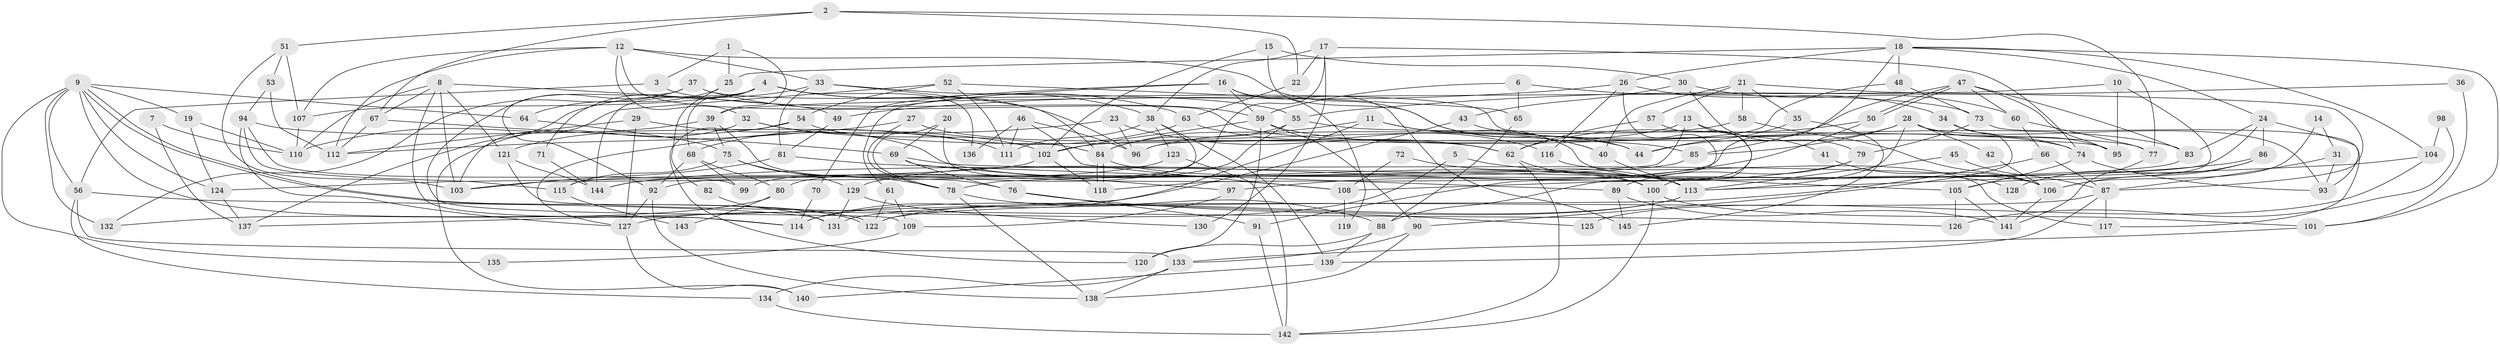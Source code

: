 // Generated by graph-tools (version 1.1) at 2025/15/03/09/25 04:15:16]
// undirected, 145 vertices, 290 edges
graph export_dot {
graph [start="1"]
  node [color=gray90,style=filled];
  1;
  2;
  3;
  4;
  5;
  6;
  7;
  8;
  9;
  10;
  11;
  12;
  13;
  14;
  15;
  16;
  17;
  18;
  19;
  20;
  21;
  22;
  23;
  24;
  25;
  26;
  27;
  28;
  29;
  30;
  31;
  32;
  33;
  34;
  35;
  36;
  37;
  38;
  39;
  40;
  41;
  42;
  43;
  44;
  45;
  46;
  47;
  48;
  49;
  50;
  51;
  52;
  53;
  54;
  55;
  56;
  57;
  58;
  59;
  60;
  61;
  62;
  63;
  64;
  65;
  66;
  67;
  68;
  69;
  70;
  71;
  72;
  73;
  74;
  75;
  76;
  77;
  78;
  79;
  80;
  81;
  82;
  83;
  84;
  85;
  86;
  87;
  88;
  89;
  90;
  91;
  92;
  93;
  94;
  95;
  96;
  97;
  98;
  99;
  100;
  101;
  102;
  103;
  104;
  105;
  106;
  107;
  108;
  109;
  110;
  111;
  112;
  113;
  114;
  115;
  116;
  117;
  118;
  119;
  120;
  121;
  122;
  123;
  124;
  125;
  126;
  127;
  128;
  129;
  130;
  131;
  132;
  133;
  134;
  135;
  136;
  137;
  138;
  139;
  140;
  141;
  142;
  143;
  144;
  145;
  1 -- 25;
  1 -- 39;
  1 -- 3;
  2 -- 67;
  2 -- 77;
  2 -- 22;
  2 -- 51;
  3 -- 59;
  3 -- 56;
  4 -- 38;
  4 -- 107;
  4 -- 68;
  4 -- 71;
  4 -- 96;
  4 -- 136;
  4 -- 144;
  5 -- 127;
  5 -- 105;
  6 -- 73;
  6 -- 59;
  6 -- 65;
  7 -- 110;
  7 -- 137;
  8 -- 114;
  8 -- 103;
  8 -- 49;
  8 -- 67;
  8 -- 110;
  8 -- 121;
  9 -- 56;
  9 -- 122;
  9 -- 122;
  9 -- 19;
  9 -- 64;
  9 -- 114;
  9 -- 124;
  9 -- 132;
  9 -- 135;
  10 -- 95;
  10 -- 105;
  10 -- 39;
  11 -- 114;
  11 -- 84;
  11 -- 40;
  11 -- 128;
  12 -- 32;
  12 -- 85;
  12 -- 33;
  12 -- 44;
  12 -- 107;
  12 -- 112;
  13 -- 103;
  13 -- 88;
  13 -- 41;
  13 -- 102;
  14 -- 106;
  14 -- 31;
  15 -- 102;
  15 -- 30;
  15 -- 40;
  16 -- 59;
  16 -- 61;
  16 -- 70;
  16 -- 119;
  16 -- 145;
  17 -- 38;
  17 -- 99;
  17 -- 22;
  17 -- 74;
  17 -- 130;
  18 -- 118;
  18 -- 26;
  18 -- 24;
  18 -- 25;
  18 -- 48;
  18 -- 101;
  18 -- 104;
  19 -- 110;
  19 -- 124;
  20 -- 78;
  20 -- 69;
  20 -- 108;
  21 -- 35;
  21 -- 40;
  21 -- 57;
  21 -- 58;
  21 -- 87;
  22 -- 63;
  23 -- 62;
  23 -- 127;
  23 -- 96;
  24 -- 115;
  24 -- 83;
  24 -- 86;
  24 -- 93;
  25 -- 64;
  25 -- 82;
  26 -- 34;
  26 -- 49;
  26 -- 91;
  26 -- 116;
  27 -- 112;
  27 -- 44;
  27 -- 78;
  28 -- 93;
  28 -- 113;
  28 -- 42;
  28 -- 44;
  28 -- 74;
  28 -- 85;
  29 -- 100;
  29 -- 112;
  29 -- 127;
  30 -- 60;
  30 -- 43;
  30 -- 79;
  31 -- 93;
  31 -- 87;
  32 -- 84;
  32 -- 111;
  32 -- 140;
  33 -- 84;
  33 -- 55;
  33 -- 81;
  33 -- 137;
  34 -- 95;
  34 -- 90;
  35 -- 145;
  35 -- 44;
  36 -- 101;
  36 -- 55;
  37 -- 63;
  37 -- 92;
  37 -- 95;
  37 -- 109;
  37 -- 132;
  38 -- 139;
  38 -- 78;
  38 -- 111;
  38 -- 123;
  39 -- 76;
  39 -- 75;
  39 -- 110;
  40 -- 113;
  41 -- 106;
  42 -- 106;
  43 -- 74;
  43 -- 137;
  45 -- 87;
  45 -- 113;
  46 -- 108;
  46 -- 96;
  46 -- 111;
  46 -- 136;
  47 -- 50;
  47 -- 50;
  47 -- 85;
  47 -- 60;
  47 -- 83;
  47 -- 95;
  48 -- 96;
  48 -- 73;
  49 -- 81;
  50 -- 62;
  50 -- 97;
  51 -- 107;
  51 -- 53;
  51 -- 103;
  52 -- 111;
  52 -- 65;
  52 -- 54;
  52 -- 103;
  53 -- 94;
  53 -- 112;
  54 -- 62;
  54 -- 120;
  54 -- 121;
  55 -- 80;
  55 -- 77;
  55 -- 84;
  56 -- 133;
  56 -- 131;
  56 -- 134;
  57 -- 100;
  57 -- 62;
  58 -- 96;
  58 -- 106;
  59 -- 83;
  59 -- 102;
  59 -- 90;
  59 -- 120;
  60 -- 77;
  60 -- 66;
  61 -- 109;
  61 -- 122;
  62 -- 100;
  62 -- 142;
  63 -- 116;
  63 -- 68;
  64 -- 75;
  65 -- 88;
  66 -- 122;
  66 -- 87;
  67 -- 112;
  67 -- 69;
  68 -- 80;
  68 -- 92;
  68 -- 99;
  69 -- 106;
  69 -- 76;
  69 -- 97;
  70 -- 114;
  71 -- 144;
  72 -- 108;
  72 -- 113;
  73 -- 79;
  73 -- 117;
  74 -- 93;
  74 -- 105;
  75 -- 78;
  75 -- 115;
  75 -- 129;
  76 -- 91;
  76 -- 125;
  77 -- 141;
  78 -- 138;
  78 -- 88;
  79 -- 129;
  79 -- 89;
  80 -- 132;
  80 -- 143;
  81 -- 103;
  81 -- 89;
  82 -- 131;
  83 -- 108;
  84 -- 118;
  84 -- 118;
  84 -- 113;
  85 -- 92;
  86 -- 144;
  86 -- 106;
  86 -- 128;
  87 -- 117;
  87 -- 131;
  87 -- 139;
  88 -- 120;
  88 -- 139;
  89 -- 141;
  89 -- 145;
  90 -- 133;
  90 -- 138;
  91 -- 142;
  92 -- 127;
  92 -- 138;
  94 -- 127;
  94 -- 102;
  94 -- 99;
  94 -- 115;
  97 -- 109;
  98 -- 126;
  98 -- 104;
  100 -- 101;
  100 -- 142;
  101 -- 133;
  102 -- 124;
  102 -- 118;
  104 -- 113;
  104 -- 125;
  105 -- 141;
  105 -- 126;
  106 -- 141;
  107 -- 110;
  108 -- 119;
  109 -- 135;
  113 -- 114;
  113 -- 122;
  115 -- 143;
  116 -- 117;
  121 -- 126;
  121 -- 144;
  123 -- 144;
  123 -- 142;
  124 -- 137;
  127 -- 140;
  129 -- 131;
  129 -- 130;
  133 -- 134;
  133 -- 138;
  134 -- 142;
  139 -- 140;
}
